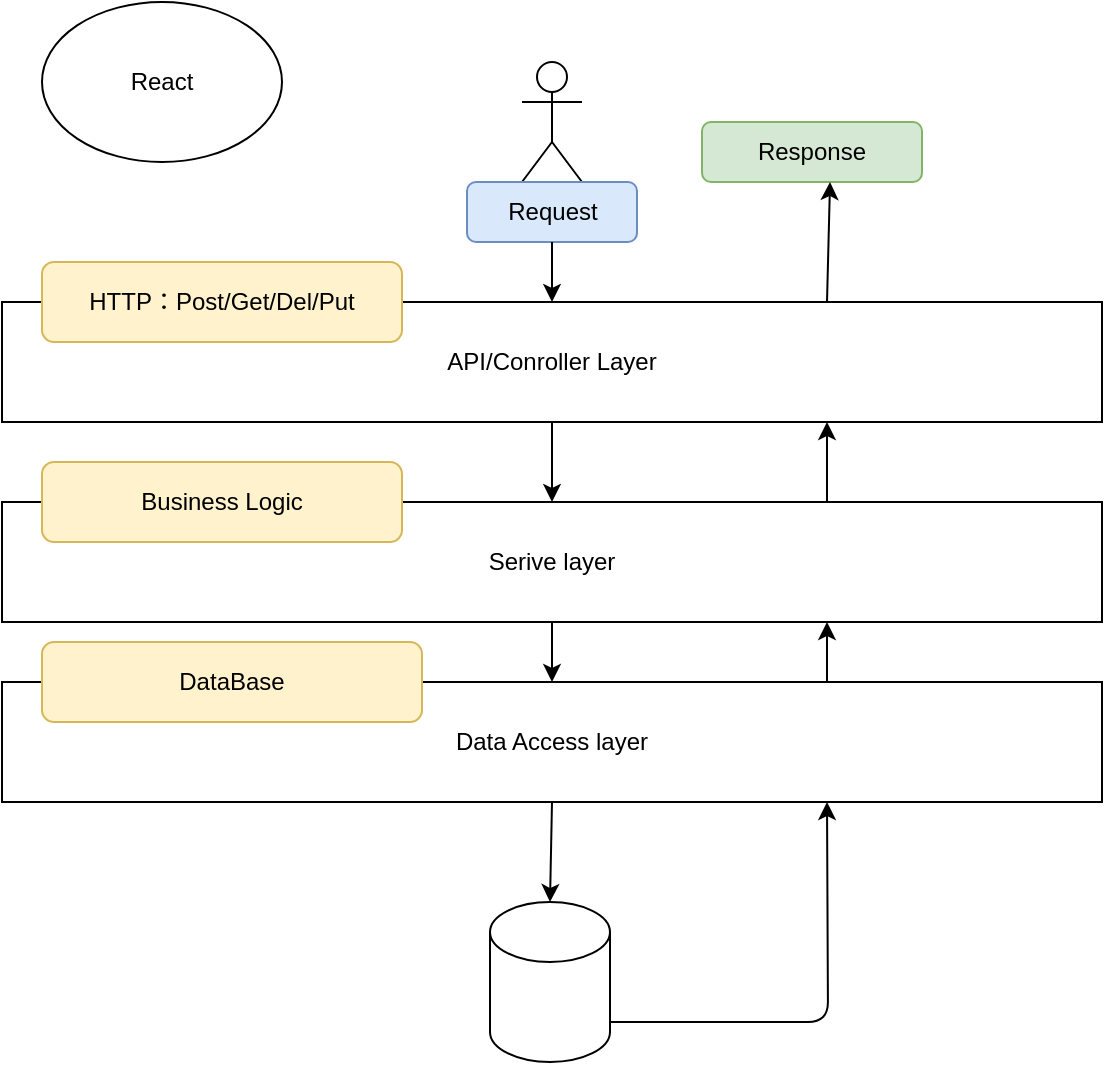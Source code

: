 <mxfile version="13.10.4" type="github">
  <diagram id="1DP2-O23yhii9DR-P9A2" name="Page-1">
    <mxGraphModel dx="782" dy="478" grid="1" gridSize="10" guides="1" tooltips="1" connect="1" arrows="1" fold="1" page="1" pageScale="1" pageWidth="827" pageHeight="1169" math="0" shadow="0">
      <root>
        <mxCell id="0" />
        <mxCell id="1" parent="0" />
        <mxCell id="8ZEX8pKeNheUIEek38fP-1" value="API/Conroller Layer" style="rounded=0;whiteSpace=wrap;html=1;" vertex="1" parent="1">
          <mxGeometry x="140" y="160" width="550" height="60" as="geometry" />
        </mxCell>
        <mxCell id="8ZEX8pKeNheUIEek38fP-2" value="Serive layer" style="rounded=0;whiteSpace=wrap;html=1;" vertex="1" parent="1">
          <mxGeometry x="140" y="260" width="550" height="60" as="geometry" />
        </mxCell>
        <mxCell id="8ZEX8pKeNheUIEek38fP-3" value="Data Access layer" style="rounded=0;whiteSpace=wrap;html=1;" vertex="1" parent="1">
          <mxGeometry x="140" y="350" width="550" height="60" as="geometry" />
        </mxCell>
        <mxCell id="8ZEX8pKeNheUIEek38fP-4" value="Actor" style="shape=umlActor;verticalLabelPosition=bottom;verticalAlign=top;html=1;outlineConnect=0;" vertex="1" parent="1">
          <mxGeometry x="400" y="40" width="30" height="60" as="geometry" />
        </mxCell>
        <mxCell id="8ZEX8pKeNheUIEek38fP-5" value="React" style="ellipse;whiteSpace=wrap;html=1;" vertex="1" parent="1">
          <mxGeometry x="160" y="10" width="120" height="80" as="geometry" />
        </mxCell>
        <mxCell id="8ZEX8pKeNheUIEek38fP-6" value="Request" style="rounded=1;whiteSpace=wrap;html=1;fillColor=#dae8fc;strokeColor=#6c8ebf;" vertex="1" parent="1">
          <mxGeometry x="372.5" y="100" width="85" height="30" as="geometry" />
        </mxCell>
        <mxCell id="8ZEX8pKeNheUIEek38fP-7" value="Response" style="rounded=1;whiteSpace=wrap;html=1;fillColor=#d5e8d4;strokeColor=#82b366;" vertex="1" parent="1">
          <mxGeometry x="490" y="70" width="110" height="30" as="geometry" />
        </mxCell>
        <mxCell id="8ZEX8pKeNheUIEek38fP-8" value="" style="shape=cylinder3;whiteSpace=wrap;html=1;boundedLbl=1;backgroundOutline=1;size=15;" vertex="1" parent="1">
          <mxGeometry x="384" y="460" width="60" height="80" as="geometry" />
        </mxCell>
        <mxCell id="8ZEX8pKeNheUIEek38fP-9" value="" style="endArrow=classic;html=1;exitX=0.5;exitY=1;exitDx=0;exitDy=0;" edge="1" parent="1" source="8ZEX8pKeNheUIEek38fP-6" target="8ZEX8pKeNheUIEek38fP-1">
          <mxGeometry width="50" height="50" relative="1" as="geometry">
            <mxPoint x="380" y="190" as="sourcePoint" />
            <mxPoint x="430" y="140" as="targetPoint" />
          </mxGeometry>
        </mxCell>
        <mxCell id="8ZEX8pKeNheUIEek38fP-10" value="" style="endArrow=classic;html=1;exitX=0.5;exitY=1;exitDx=0;exitDy=0;" edge="1" parent="1" source="8ZEX8pKeNheUIEek38fP-1" target="8ZEX8pKeNheUIEek38fP-2">
          <mxGeometry width="50" height="50" relative="1" as="geometry">
            <mxPoint x="392.5" y="150" as="sourcePoint" />
            <mxPoint x="392.3" y="170" as="targetPoint" />
          </mxGeometry>
        </mxCell>
        <mxCell id="8ZEX8pKeNheUIEek38fP-11" value="" style="endArrow=classic;html=1;exitX=0.5;exitY=1;exitDx=0;exitDy=0;entryX=0.5;entryY=0;entryDx=0;entryDy=0;" edge="1" parent="1" source="8ZEX8pKeNheUIEek38fP-2" target="8ZEX8pKeNheUIEek38fP-3">
          <mxGeometry width="50" height="50" relative="1" as="geometry">
            <mxPoint x="392" y="230" as="sourcePoint" />
            <mxPoint x="392" y="270" as="targetPoint" />
          </mxGeometry>
        </mxCell>
        <mxCell id="8ZEX8pKeNheUIEek38fP-12" value="" style="endArrow=classic;html=1;exitX=0.5;exitY=1;exitDx=0;exitDy=0;entryX=0.5;entryY=0;entryDx=0;entryDy=0;entryPerimeter=0;" edge="1" parent="1" source="8ZEX8pKeNheUIEek38fP-3" target="8ZEX8pKeNheUIEek38fP-8">
          <mxGeometry width="50" height="50" relative="1" as="geometry">
            <mxPoint x="402" y="240" as="sourcePoint" />
            <mxPoint x="402" y="280" as="targetPoint" />
          </mxGeometry>
        </mxCell>
        <mxCell id="8ZEX8pKeNheUIEek38fP-13" value="" style="endArrow=classic;html=1;entryX=0.75;entryY=1;entryDx=0;entryDy=0;" edge="1" parent="1" target="8ZEX8pKeNheUIEek38fP-3">
          <mxGeometry width="50" height="50" relative="1" as="geometry">
            <mxPoint x="444" y="520" as="sourcePoint" />
            <mxPoint x="460" y="490" as="targetPoint" />
            <Array as="points">
              <mxPoint x="553" y="520" />
            </Array>
          </mxGeometry>
        </mxCell>
        <mxCell id="8ZEX8pKeNheUIEek38fP-16" value="" style="endArrow=classic;html=1;exitX=0.75;exitY=0;exitDx=0;exitDy=0;entryX=0.75;entryY=1;entryDx=0;entryDy=0;" edge="1" parent="1" source="8ZEX8pKeNheUIEek38fP-3" target="8ZEX8pKeNheUIEek38fP-2">
          <mxGeometry width="50" height="50" relative="1" as="geometry">
            <mxPoint x="380" y="330" as="sourcePoint" />
            <mxPoint x="430" y="280" as="targetPoint" />
          </mxGeometry>
        </mxCell>
        <mxCell id="8ZEX8pKeNheUIEek38fP-17" value="" style="endArrow=classic;html=1;exitX=0.75;exitY=0;exitDx=0;exitDy=0;entryX=0.75;entryY=1;entryDx=0;entryDy=0;" edge="1" parent="1" source="8ZEX8pKeNheUIEek38fP-2" target="8ZEX8pKeNheUIEek38fP-1">
          <mxGeometry width="50" height="50" relative="1" as="geometry">
            <mxPoint x="570" y="270" as="sourcePoint" />
            <mxPoint x="620" y="220" as="targetPoint" />
          </mxGeometry>
        </mxCell>
        <mxCell id="8ZEX8pKeNheUIEek38fP-18" value="" style="endArrow=classic;html=1;exitX=0.75;exitY=0;exitDx=0;exitDy=0;entryX=0.582;entryY=1;entryDx=0;entryDy=0;entryPerimeter=0;" edge="1" parent="1" source="8ZEX8pKeNheUIEek38fP-1" target="8ZEX8pKeNheUIEek38fP-7">
          <mxGeometry width="50" height="50" relative="1" as="geometry">
            <mxPoint x="550" y="200" as="sourcePoint" />
            <mxPoint x="600" y="150" as="targetPoint" />
          </mxGeometry>
        </mxCell>
        <mxCell id="8ZEX8pKeNheUIEek38fP-19" value="HTTP：Post/Get/Del/Put" style="rounded=1;whiteSpace=wrap;html=1;fillColor=#fff2cc;strokeColor=#d6b656;" vertex="1" parent="1">
          <mxGeometry x="160" y="140" width="180" height="40" as="geometry" />
        </mxCell>
        <mxCell id="8ZEX8pKeNheUIEek38fP-21" value="Business Logic" style="rounded=1;whiteSpace=wrap;html=1;fillColor=#fff2cc;strokeColor=#d6b656;" vertex="1" parent="1">
          <mxGeometry x="160" y="240" width="180" height="40" as="geometry" />
        </mxCell>
        <mxCell id="8ZEX8pKeNheUIEek38fP-23" value="DataBase" style="rounded=1;whiteSpace=wrap;html=1;fillColor=#fff2cc;strokeColor=#d6b656;" vertex="1" parent="1">
          <mxGeometry x="160" y="330" width="190" height="40" as="geometry" />
        </mxCell>
      </root>
    </mxGraphModel>
  </diagram>
</mxfile>
